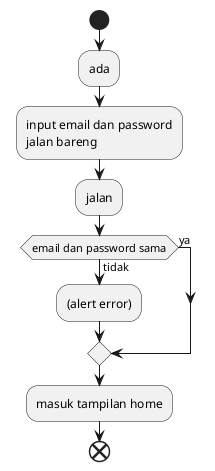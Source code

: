 @startuml logon_flow

start
:ada;
:input email dan password\njalan bareng;
:jalan;
if (email dan password sama) then (ya)
  
else (tidak)
:(alert error);

  
endif
:masuk tampilan home;
end
@enduml